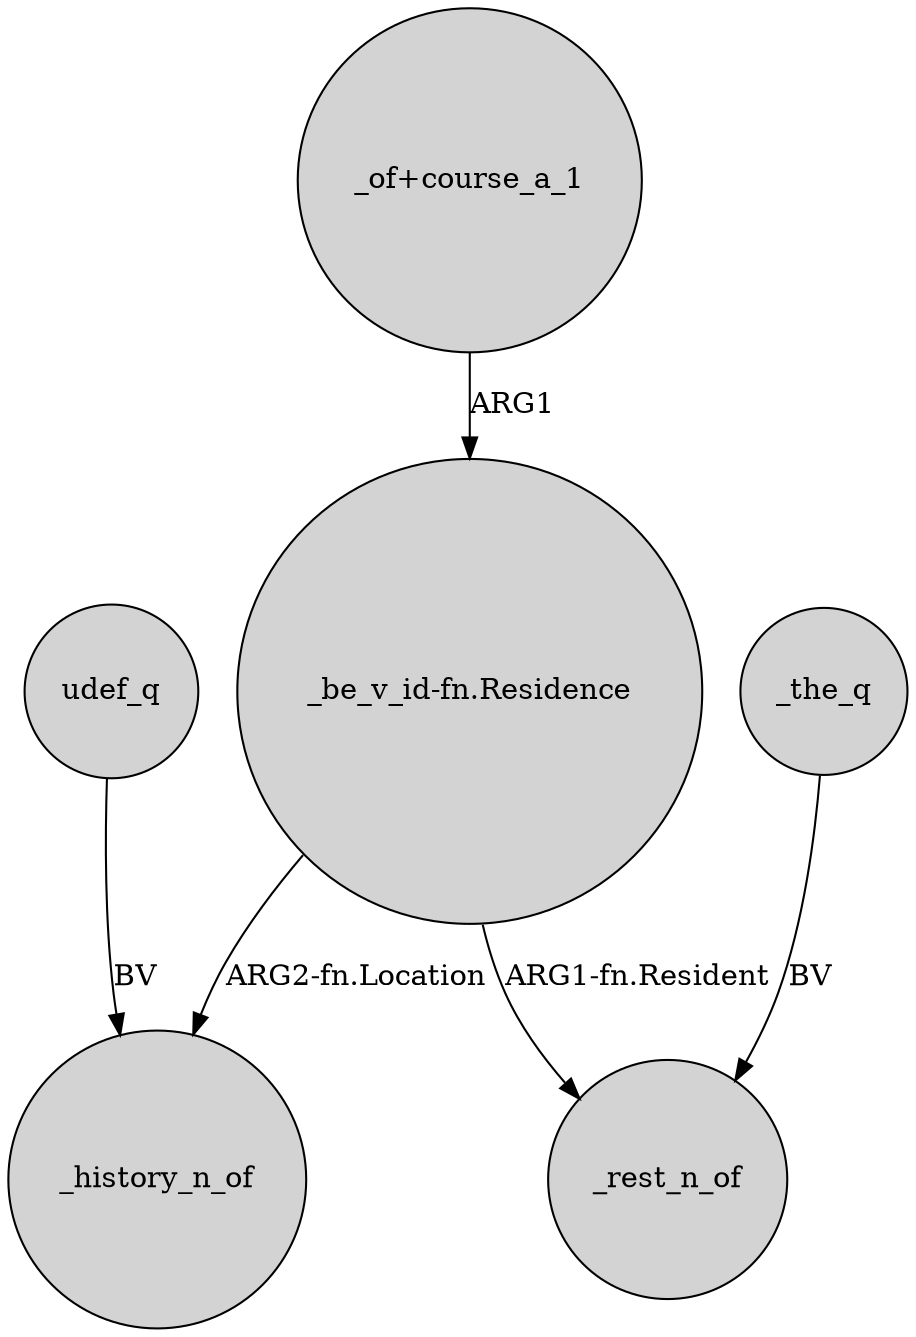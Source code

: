 digraph {
	node [shape=circle style=filled]
	udef_q -> _history_n_of [label=BV]
	_the_q -> _rest_n_of [label=BV]
	"_of+course_a_1" -> "_be_v_id-fn.Residence" [label=ARG1]
	"_be_v_id-fn.Residence" -> _history_n_of [label="ARG2-fn.Location"]
	"_be_v_id-fn.Residence" -> _rest_n_of [label="ARG1-fn.Resident"]
}
